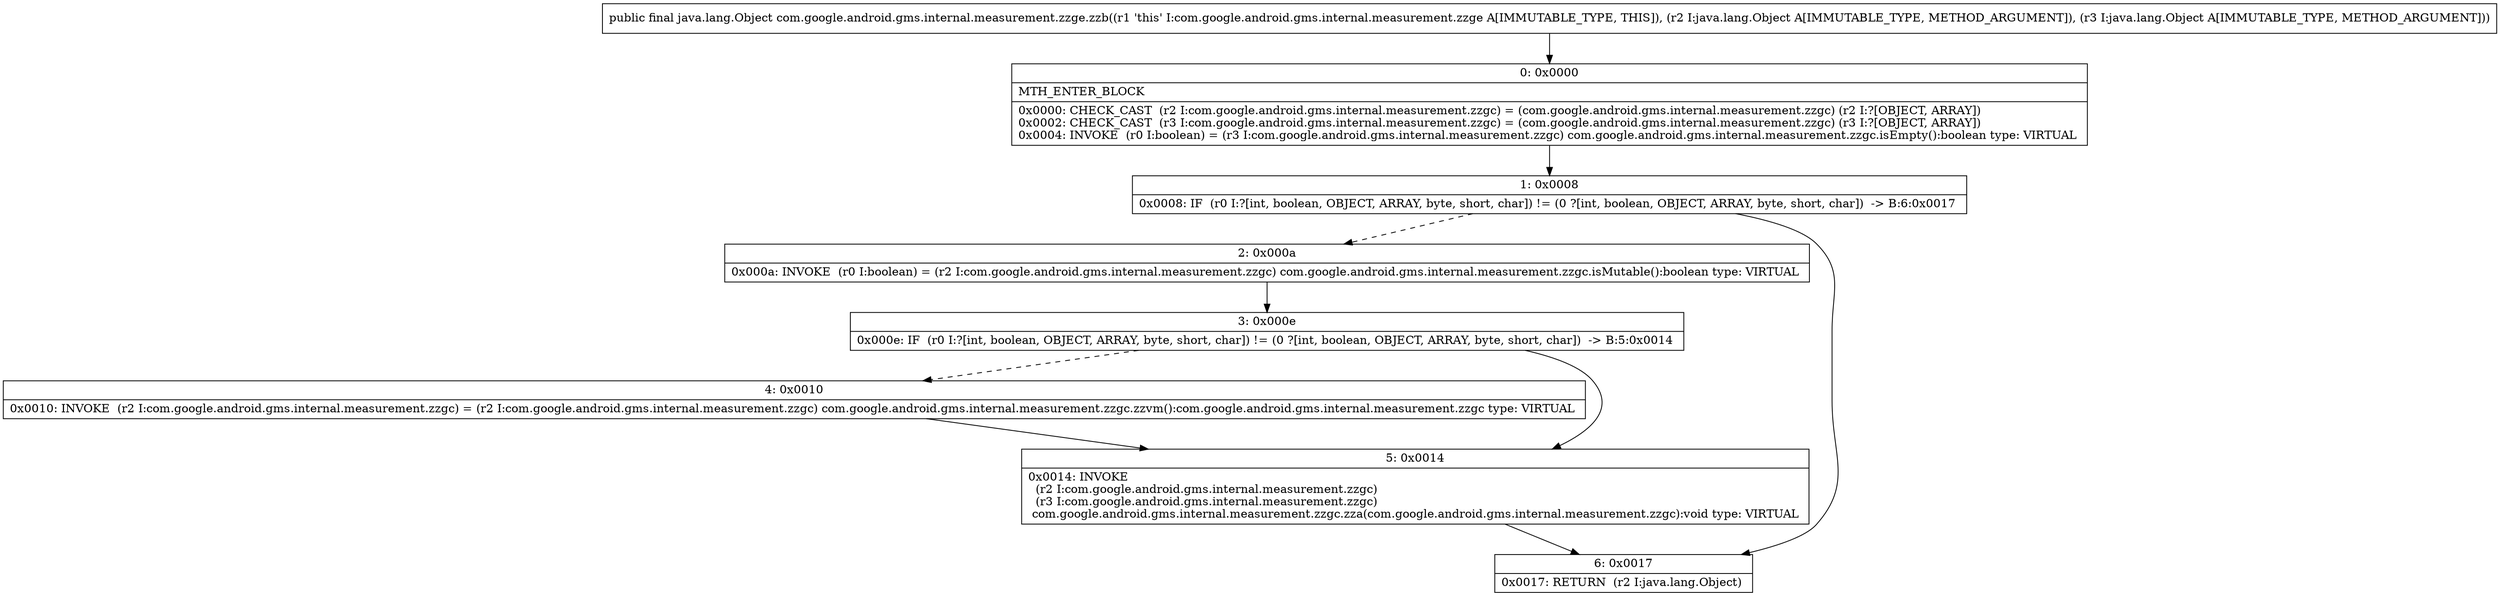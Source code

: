 digraph "CFG forcom.google.android.gms.internal.measurement.zzge.zzb(Ljava\/lang\/Object;Ljava\/lang\/Object;)Ljava\/lang\/Object;" {
Node_0 [shape=record,label="{0\:\ 0x0000|MTH_ENTER_BLOCK\l|0x0000: CHECK_CAST  (r2 I:com.google.android.gms.internal.measurement.zzgc) = (com.google.android.gms.internal.measurement.zzgc) (r2 I:?[OBJECT, ARRAY]) \l0x0002: CHECK_CAST  (r3 I:com.google.android.gms.internal.measurement.zzgc) = (com.google.android.gms.internal.measurement.zzgc) (r3 I:?[OBJECT, ARRAY]) \l0x0004: INVOKE  (r0 I:boolean) = (r3 I:com.google.android.gms.internal.measurement.zzgc) com.google.android.gms.internal.measurement.zzgc.isEmpty():boolean type: VIRTUAL \l}"];
Node_1 [shape=record,label="{1\:\ 0x0008|0x0008: IF  (r0 I:?[int, boolean, OBJECT, ARRAY, byte, short, char]) != (0 ?[int, boolean, OBJECT, ARRAY, byte, short, char])  \-\> B:6:0x0017 \l}"];
Node_2 [shape=record,label="{2\:\ 0x000a|0x000a: INVOKE  (r0 I:boolean) = (r2 I:com.google.android.gms.internal.measurement.zzgc) com.google.android.gms.internal.measurement.zzgc.isMutable():boolean type: VIRTUAL \l}"];
Node_3 [shape=record,label="{3\:\ 0x000e|0x000e: IF  (r0 I:?[int, boolean, OBJECT, ARRAY, byte, short, char]) != (0 ?[int, boolean, OBJECT, ARRAY, byte, short, char])  \-\> B:5:0x0014 \l}"];
Node_4 [shape=record,label="{4\:\ 0x0010|0x0010: INVOKE  (r2 I:com.google.android.gms.internal.measurement.zzgc) = (r2 I:com.google.android.gms.internal.measurement.zzgc) com.google.android.gms.internal.measurement.zzgc.zzvm():com.google.android.gms.internal.measurement.zzgc type: VIRTUAL \l}"];
Node_5 [shape=record,label="{5\:\ 0x0014|0x0014: INVOKE  \l  (r2 I:com.google.android.gms.internal.measurement.zzgc)\l  (r3 I:com.google.android.gms.internal.measurement.zzgc)\l com.google.android.gms.internal.measurement.zzgc.zza(com.google.android.gms.internal.measurement.zzgc):void type: VIRTUAL \l}"];
Node_6 [shape=record,label="{6\:\ 0x0017|0x0017: RETURN  (r2 I:java.lang.Object) \l}"];
MethodNode[shape=record,label="{public final java.lang.Object com.google.android.gms.internal.measurement.zzge.zzb((r1 'this' I:com.google.android.gms.internal.measurement.zzge A[IMMUTABLE_TYPE, THIS]), (r2 I:java.lang.Object A[IMMUTABLE_TYPE, METHOD_ARGUMENT]), (r3 I:java.lang.Object A[IMMUTABLE_TYPE, METHOD_ARGUMENT])) }"];
MethodNode -> Node_0;
Node_0 -> Node_1;
Node_1 -> Node_2[style=dashed];
Node_1 -> Node_6;
Node_2 -> Node_3;
Node_3 -> Node_4[style=dashed];
Node_3 -> Node_5;
Node_4 -> Node_5;
Node_5 -> Node_6;
}

